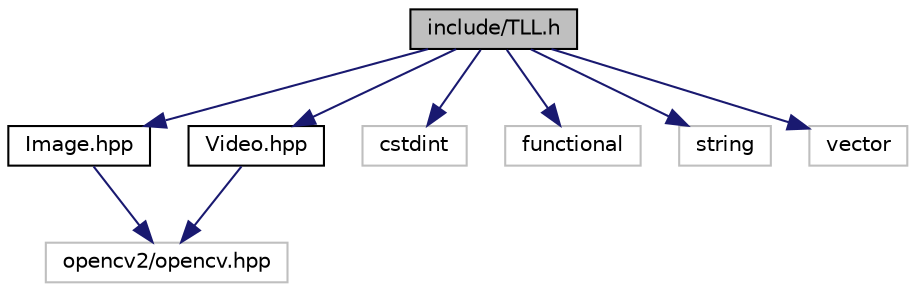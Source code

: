 digraph "include/TLL.h"
{
 // LATEX_PDF_SIZE
  edge [fontname="Helvetica",fontsize="10",labelfontname="Helvetica",labelfontsize="10"];
  node [fontname="Helvetica",fontsize="10",shape=record];
  Node1 [label="include/TLL.h",height=0.2,width=0.4,color="black", fillcolor="grey75", style="filled", fontcolor="black",tooltip="API公開用ヘッダファイル"];
  Node1 -> Node2 [color="midnightblue",fontsize="10",style="solid",fontname="Helvetica"];
  Node2 [label="Image.hpp",height=0.2,width=0.4,color="black", fillcolor="white", style="filled",URL="$Image_8hpp.html",tooltip="Image class."];
  Node2 -> Node3 [color="midnightblue",fontsize="10",style="solid",fontname="Helvetica"];
  Node3 [label="opencv2/opencv.hpp",height=0.2,width=0.4,color="grey75", fillcolor="white", style="filled",tooltip=" "];
  Node1 -> Node4 [color="midnightblue",fontsize="10",style="solid",fontname="Helvetica"];
  Node4 [label="Video.hpp",height=0.2,width=0.4,color="black", fillcolor="white", style="filled",URL="$Video_8hpp.html",tooltip="Video class."];
  Node4 -> Node3 [color="midnightblue",fontsize="10",style="solid",fontname="Helvetica"];
  Node1 -> Node5 [color="midnightblue",fontsize="10",style="solid",fontname="Helvetica"];
  Node5 [label="cstdint",height=0.2,width=0.4,color="grey75", fillcolor="white", style="filled",tooltip=" "];
  Node1 -> Node6 [color="midnightblue",fontsize="10",style="solid",fontname="Helvetica"];
  Node6 [label="functional",height=0.2,width=0.4,color="grey75", fillcolor="white", style="filled",tooltip=" "];
  Node1 -> Node7 [color="midnightblue",fontsize="10",style="solid",fontname="Helvetica"];
  Node7 [label="string",height=0.2,width=0.4,color="grey75", fillcolor="white", style="filled",tooltip=" "];
  Node1 -> Node8 [color="midnightblue",fontsize="10",style="solid",fontname="Helvetica"];
  Node8 [label="vector",height=0.2,width=0.4,color="grey75", fillcolor="white", style="filled",tooltip=" "];
}

